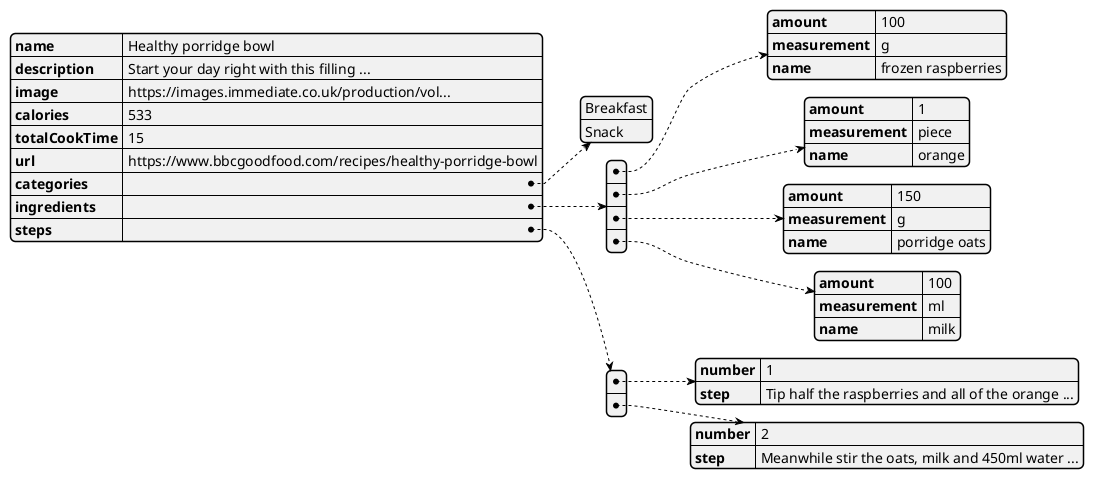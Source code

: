 
@startjson
{
	"name": "Healthy porridge bowl",
	"description": "Start your day right with this filling ...",
	"image": "https://images.immediate.co.uk/production/vol...",
	"calories": 533,
	"totalCookTime": 15,
	"url": "https://www.bbcgoodfood.com/recipes/healthy-porridge-bowl",
	"categories": ["Breakfast", "Snack"],
	"ingredients": [{
			"amount": 100,
			"measurement": "g",
			"name": "frozen raspberries"
		},
		{
			"amount": 1,
			"measurement": "piece",
			"name": "orange"
		},
		{
			"amount": 150,
			"measurement": "g",
			"name": "porridge oats"
		},
		{
			"amount": 100,
			"measurement": "ml",
			"name": "milk"
		}
	],
	"steps": [{
			"number": 1,
			"step": "Tip half the raspberries and all of the orange ..."
		},
		{
			"number": 2,
			"step": "Meanwhile stir the oats, milk and 450ml water ..."
		}
    ]
}
@endjson


